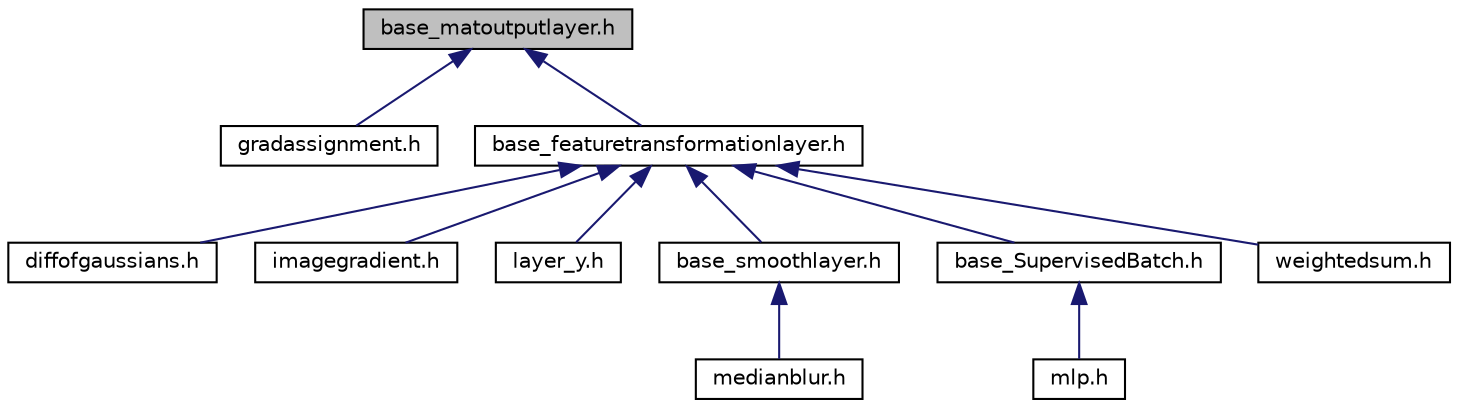 digraph G
{
  edge [fontname="Helvetica",fontsize="10",labelfontname="Helvetica",labelfontsize="10"];
  node [fontname="Helvetica",fontsize="10",shape=record];
  Node1 [label="base_matoutputlayer.h",height=0.2,width=0.4,color="black", fillcolor="grey75", style="filled" fontcolor="black"];
  Node1 -> Node2 [dir="back",color="midnightblue",fontsize="10",style="solid",fontname="Helvetica"];
  Node2 [label="gradassignment.h",height=0.2,width=0.4,color="black", fillcolor="white", style="filled",URL="$gradassignment_8h.html"];
  Node1 -> Node3 [dir="back",color="midnightblue",fontsize="10",style="solid",fontname="Helvetica"];
  Node3 [label="base_featuretransformationlayer.h",height=0.2,width=0.4,color="black", fillcolor="white", style="filled",URL="$base__featuretransformationlayer_8h.html"];
  Node3 -> Node4 [dir="back",color="midnightblue",fontsize="10",style="solid",fontname="Helvetica"];
  Node4 [label="diffofgaussians.h",height=0.2,width=0.4,color="black", fillcolor="white", style="filled",URL="$diffofgaussians_8h.html"];
  Node3 -> Node5 [dir="back",color="midnightblue",fontsize="10",style="solid",fontname="Helvetica"];
  Node5 [label="imagegradient.h",height=0.2,width=0.4,color="black", fillcolor="white", style="filled",URL="$imagegradient_8h.html"];
  Node3 -> Node6 [dir="back",color="midnightblue",fontsize="10",style="solid",fontname="Helvetica"];
  Node6 [label="layer_y.h",height=0.2,width=0.4,color="black", fillcolor="white", style="filled",URL="$layer__y_8h.html"];
  Node3 -> Node7 [dir="back",color="midnightblue",fontsize="10",style="solid",fontname="Helvetica"];
  Node7 [label="base_smoothlayer.h",height=0.2,width=0.4,color="black", fillcolor="white", style="filled",URL="$base__smoothlayer_8h.html"];
  Node7 -> Node8 [dir="back",color="midnightblue",fontsize="10",style="solid",fontname="Helvetica"];
  Node8 [label="medianblur.h",height=0.2,width=0.4,color="black", fillcolor="white", style="filled",URL="$medianblur_8h.html"];
  Node3 -> Node9 [dir="back",color="midnightblue",fontsize="10",style="solid",fontname="Helvetica"];
  Node9 [label="base_SupervisedBatch.h",height=0.2,width=0.4,color="black", fillcolor="white", style="filled",URL="$base__SupervisedBatch_8h.html"];
  Node9 -> Node10 [dir="back",color="midnightblue",fontsize="10",style="solid",fontname="Helvetica"];
  Node10 [label="mlp.h",height=0.2,width=0.4,color="black", fillcolor="white", style="filled",URL="$mlp_8h.html"];
  Node3 -> Node11 [dir="back",color="midnightblue",fontsize="10",style="solid",fontname="Helvetica"];
  Node11 [label="weightedsum.h",height=0.2,width=0.4,color="black", fillcolor="white", style="filled",URL="$weightedsum_8h.html"];
}
